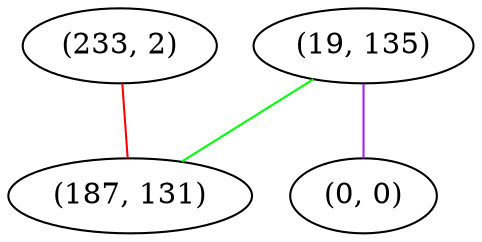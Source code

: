 graph "" {
"(233, 2)";
"(19, 135)";
"(0, 0)";
"(187, 131)";
"(233, 2)" -- "(187, 131)"  [color=red, key=0, weight=1];
"(19, 135)" -- "(0, 0)"  [color=purple, key=0, weight=4];
"(19, 135)" -- "(187, 131)"  [color=green, key=0, weight=2];
}
